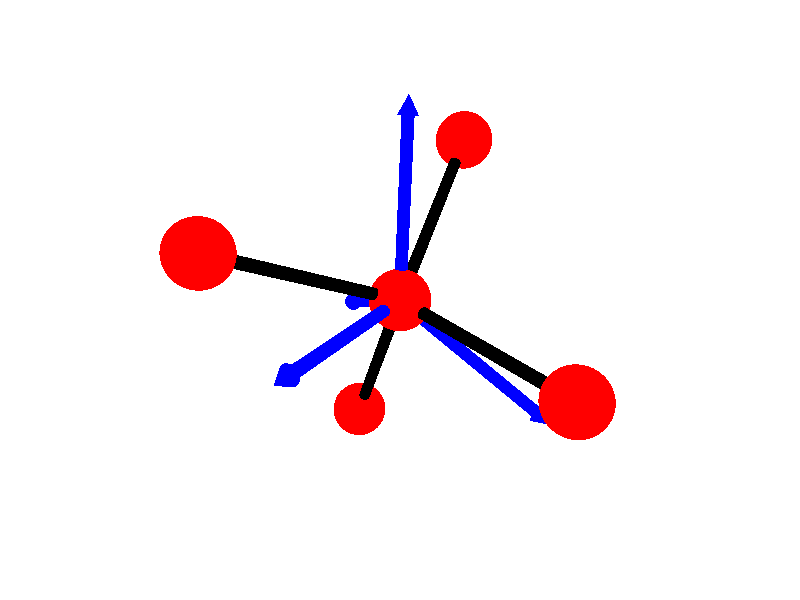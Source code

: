#version 3.7; 
    global_settings { assumed_gamma 1.0 }
    

    camera {
    location  <20, 20, 20>
    right     x*image_width/image_height
    look_at   <0, 0, 0>
    angle 58
    }



    # declare rotx = 0;
    # declare roty = 0;
    # declare rotz = 30;

    background { color rgb<1,1,1> }


    light_source { <-20, 30, -25> color red 0.6 green 0.6 blue 0.6 }
    light_source { < 20, 30, -25> color red 0.6 green 0.6 blue 0.6 }
    
    #declare m = 1;
    # declare w = 0.3;
    #declare s = 1.5;
    union {

    union {
    sphere { m*<-1.0976549906589814e-20,-2.553888456355728e-19,0.0012962113545725166>, s }        
    sphere {  m*<-1.6331118432856048e-19,-1.5302228469966917e-19,9.994296211354573>, s }
    sphere {  m*<9.428090415820634,-1.541937382545121e-19,-3.332037121978761>, s }
    sphere {  m*<-4.714045207910317,8.16496580927726,-3.332037121978761>, s}
    sphere { m*<-4.714045207910317,-8.16496580927726,-3.332037121978761>, s }    

        pigment { color rgb<1,0,0>  }
    finish { ambient 0.1 diffuse 0.7 phong 1 }
    }    
    union {
    cylinder { m*<-1.6331118432856048e-19,-1.5302228469966917e-19,9.994296211354573>, <-1.0976549906589814e-20,-2.553888456355728e-19,0.0012962113545725166>, w }
    cylinder { m*<9.428090415820634,-1.541937382545121e-19,-3.332037121978761>, <-1.0976549906589814e-20,-2.553888456355728e-19,0.0012962113545725166>, w}
    cylinder { m*<-4.714045207910317,8.16496580927726,-3.332037121978761>, <-1.0976549906589814e-20,-2.553888456355728e-19,0.0012962113545725166>, w }
    cylinder {  m*<-4.714045207910317,-8.16496580927726,-3.332037121978761>, <-1.0976549906589814e-20,-2.553888456355728e-19,0.0012962113545725166>, w}

    pigment { color rgb<0,0,0>  }
    finish { ambient 0.1 diffuse 0.7 phong 1 }    
    }
    
    rotate <rotx, roty, rotz>
    }





   

// three cylanders and coones to point the position: 
//array([[-0.01758938, -0.0103273 , -0.02455982],
//       [-0.01724297, -0.01007012,  0.02491356],
//       [ 0.02927171, -0.00989964,  0.00804763],
//       [ 0.00556653,  0.03029982, -0.00839832]])

# declare c = 0.3;
# declare c2 = 0.5;

# declare m1 = 0.9*300;
# declare m2 = 300;


union {
    cylinder { m1*<0,0,0>, m1*<-0.01758938, -0.0103273 , -0.02455982>, c }
    cylinder { m1*<0,0,0>, m1*<-0.01724297, -0.01007012,  0.02491356>, c }
    cylinder { m1*<0,0,0>, m1*<0.02927171, -0.00989964,  0.00804763>, c }
    cylinder { m1*<0,0,0>, m1*<0.00556653,  0.03029982, -0.00839832>, c }

    cone {
     m1*<-0.01758938, -0.0103273 , -0.02455982> , c2  
     m2*<-0.01758938, -0.0103273 , -0.02455982>, 0 }
    cone {
     m1*<-0.01724297, -0.01007012,  0.02491356> , c2  
     m2*<-0.01724297, -0.01007012,  0.02491356>, 0 }
    cone {  
     m1*<0.02927171, -0.00989964,  0.00804763> , c2  
     m2*<0.02927171, -0.00989964,  0.00804763>, 0 }
    cone {
     m1*<0.00556653,  0.03029982, -0.00839832> , c2  
     m2*<0.00556653,  0.03029982, -0.00839832>, 0 }




    pigment { color rgb<0,0,1>  }
    finish { ambient 0.1 diffuse 0.7 phong 1 }  
    rotate <rotx, roty, rotz>  
    }
